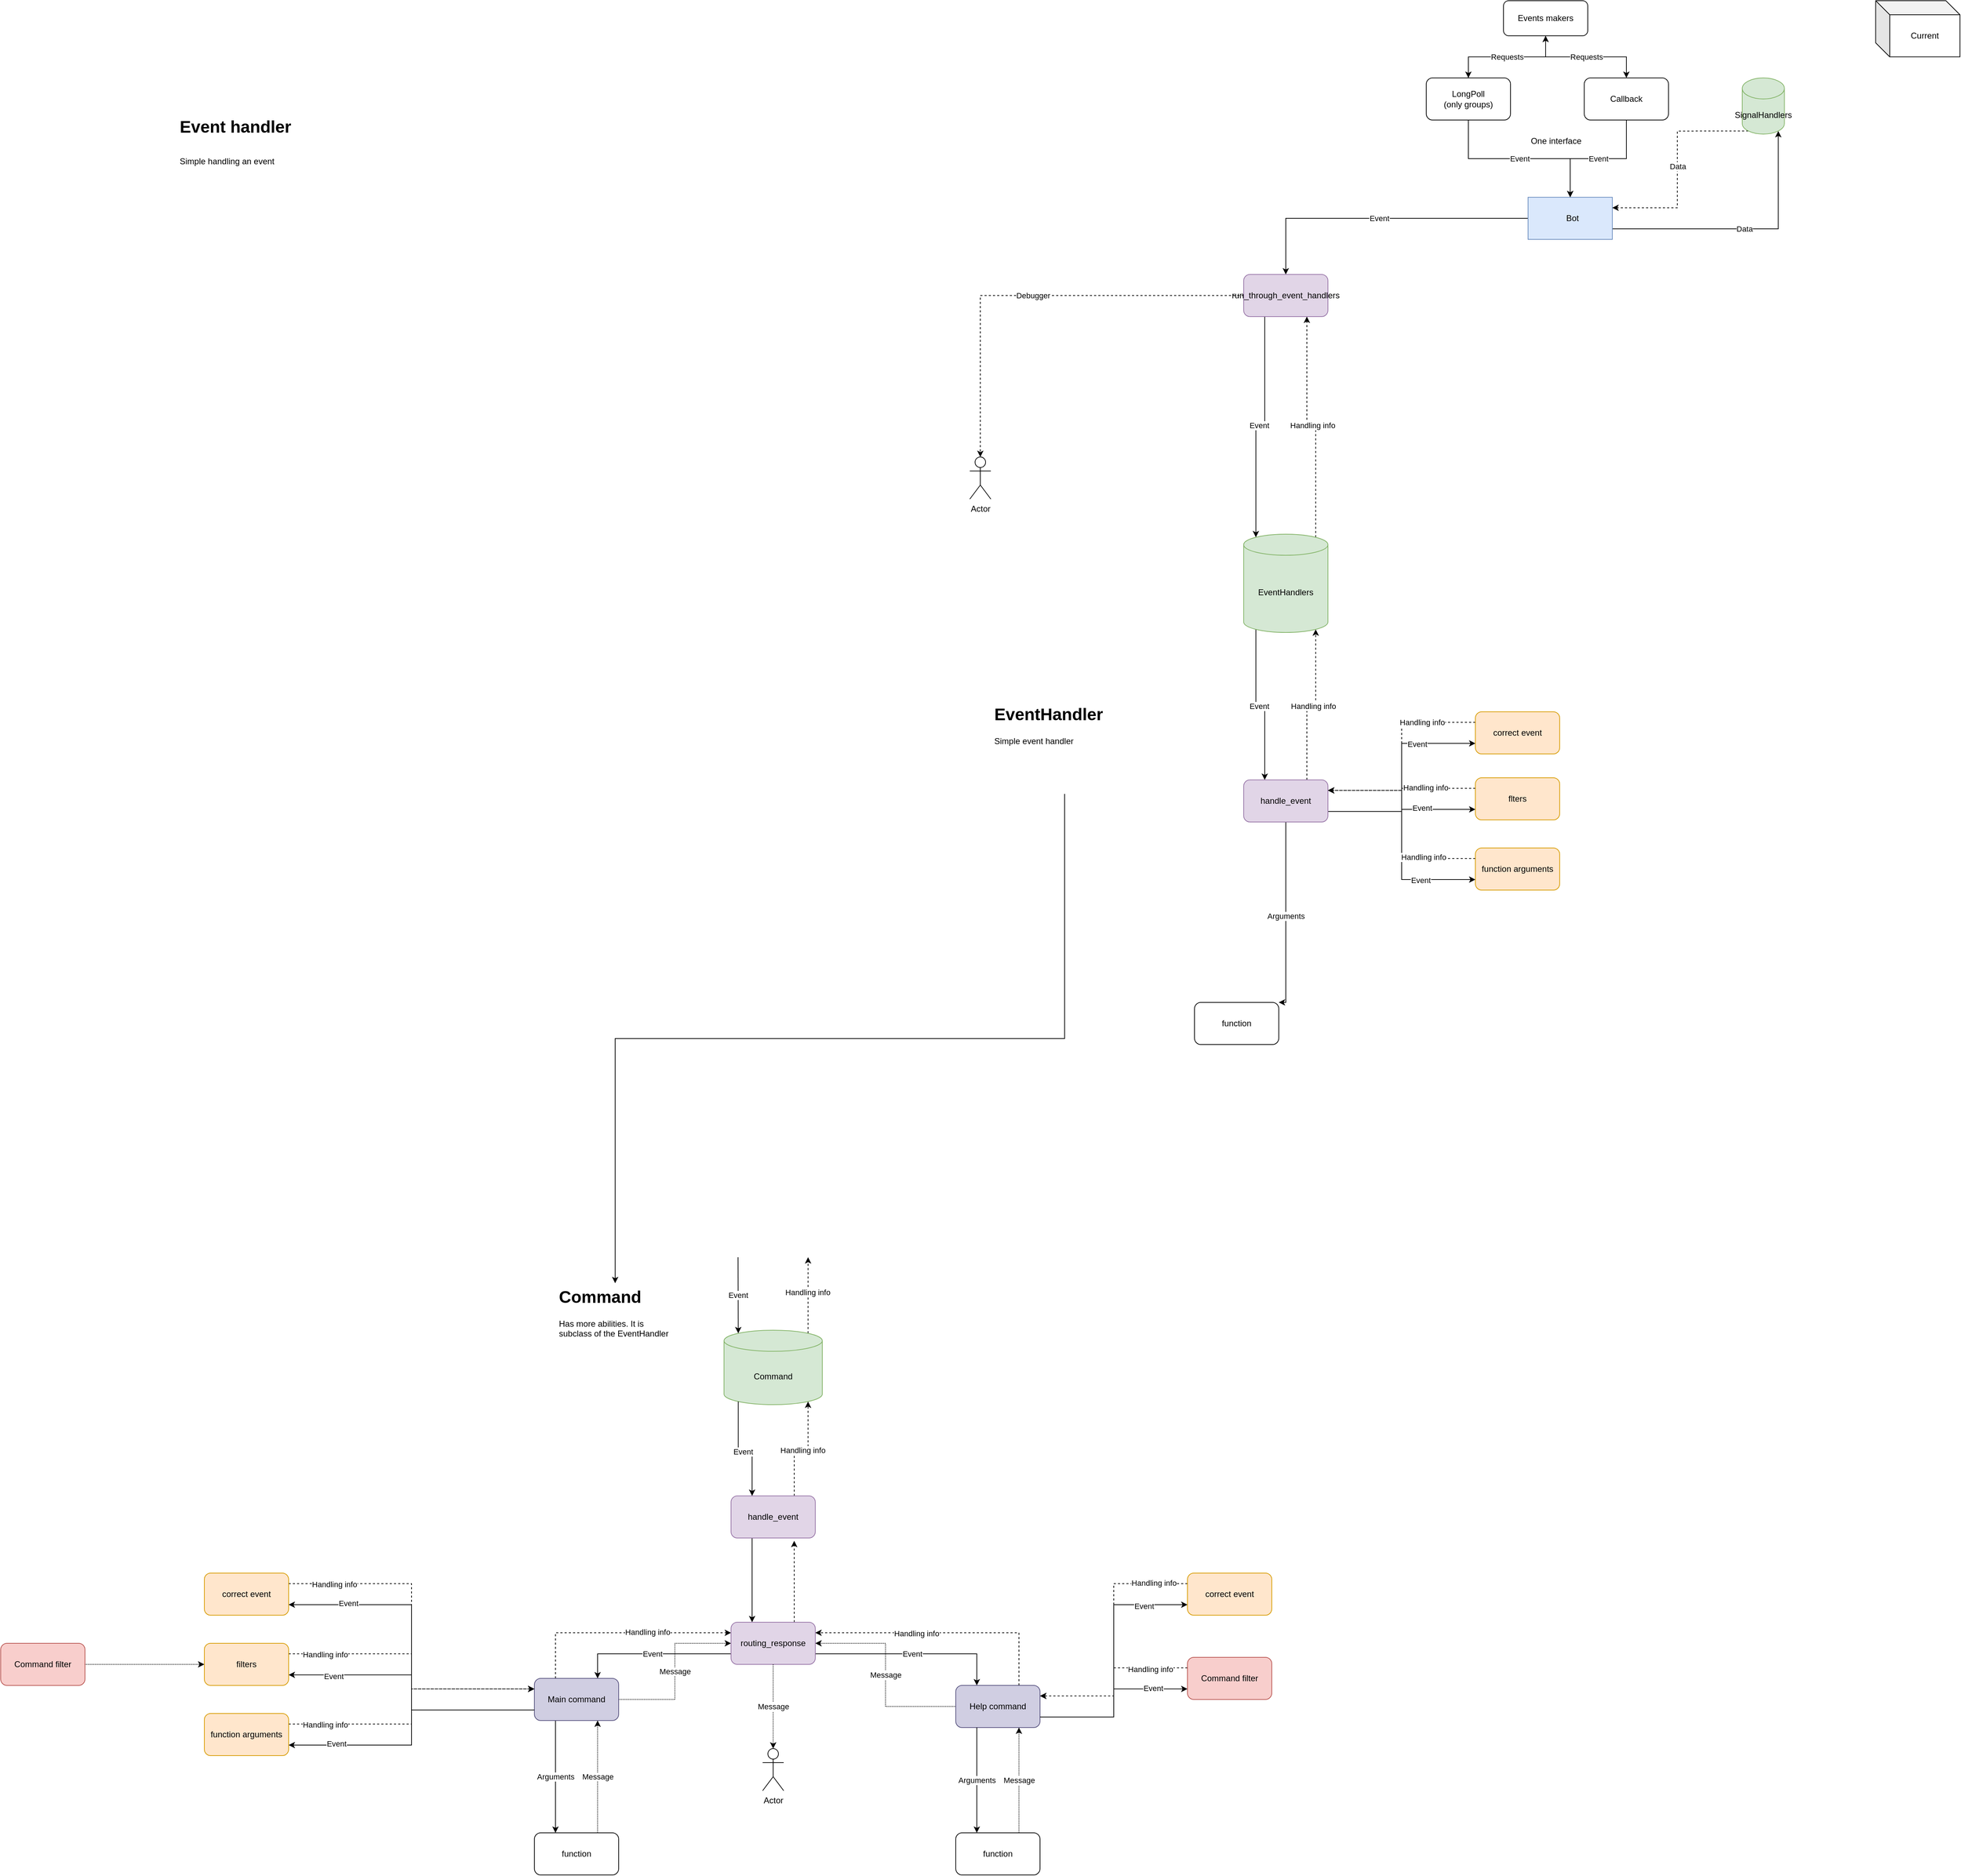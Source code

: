<mxfile version="13.7.5" type="github">
  <diagram id="R2lEEEUBdFMjLlhIrx00" name="Page-1">
    <mxGraphModel dx="5133" dy="1503" grid="1" gridSize="10" guides="1" tooltips="1" connect="1" arrows="1" fold="1" page="1" pageScale="1" pageWidth="850" pageHeight="1100" math="0" shadow="0" extFonts="Permanent Marker^https://fonts.googleapis.com/css?family=Permanent+Marker">
      <root>
        <mxCell id="0" />
        <mxCell id="1" parent="0" />
        <mxCell id="QizWD92erUkwesUpK60B-90" value="Data" style="edgeStyle=orthogonalEdgeStyle;rounded=0;orthogonalLoop=1;jettySize=auto;html=1;exitX=0;exitY=0.25;exitDx=0;exitDy=0;entryX=0.855;entryY=1;entryDx=0;entryDy=-4.35;entryPerimeter=0;" edge="1" parent="1" source="QizWD92erUkwesUpK60B-2" target="QizWD92erUkwesUpK60B-25">
          <mxGeometry relative="1" as="geometry" />
        </mxCell>
        <mxCell id="QizWD92erUkwesUpK60B-194" value="Event" style="edgeStyle=orthogonalEdgeStyle;rounded=0;orthogonalLoop=1;jettySize=auto;html=1;" edge="1" parent="1" source="QizWD92erUkwesUpK60B-2" target="QizWD92erUkwesUpK60B-193">
          <mxGeometry relative="1" as="geometry" />
        </mxCell>
        <mxCell id="QizWD92erUkwesUpK60B-2" value="&amp;nbsp; Bot" style="rounded=0;whiteSpace=wrap;html=1;direction=west;fillColor=#dae8fc;strokeColor=#6c8ebf;" vertex="1" parent="1">
          <mxGeometry x="465" y="310" width="120" height="60" as="geometry" />
        </mxCell>
        <mxCell id="QizWD92erUkwesUpK60B-10" value="Event" style="edgeStyle=orthogonalEdgeStyle;rounded=0;orthogonalLoop=1;jettySize=auto;html=1;exitX=0.5;exitY=1;exitDx=0;exitDy=0;" edge="1" parent="1" source="QizWD92erUkwesUpK60B-6" target="QizWD92erUkwesUpK60B-2">
          <mxGeometry relative="1" as="geometry" />
        </mxCell>
        <mxCell id="QizWD92erUkwesUpK60B-18" style="edgeStyle=orthogonalEdgeStyle;rounded=0;orthogonalLoop=1;jettySize=auto;html=1;exitX=0.5;exitY=0;exitDx=0;exitDy=0;entryX=0.5;entryY=1;entryDx=0;entryDy=0;" edge="1" parent="1" source="QizWD92erUkwesUpK60B-6" target="QizWD92erUkwesUpK60B-15">
          <mxGeometry relative="1" as="geometry" />
        </mxCell>
        <mxCell id="QizWD92erUkwesUpK60B-6" value="LongPoll&lt;br&gt;(only groups)" style="rounded=1;whiteSpace=wrap;html=1;" vertex="1" parent="1">
          <mxGeometry x="320" y="140" width="120" height="60" as="geometry" />
        </mxCell>
        <mxCell id="QizWD92erUkwesUpK60B-9" value="Event" style="edgeStyle=orthogonalEdgeStyle;rounded=0;orthogonalLoop=1;jettySize=auto;html=1;" edge="1" parent="1" source="QizWD92erUkwesUpK60B-7" target="QizWD92erUkwesUpK60B-2">
          <mxGeometry relative="1" as="geometry" />
        </mxCell>
        <mxCell id="QizWD92erUkwesUpK60B-7" value="Callback" style="rounded=1;whiteSpace=wrap;html=1;" vertex="1" parent="1">
          <mxGeometry x="545" y="140" width="120" height="60" as="geometry" />
        </mxCell>
        <mxCell id="QizWD92erUkwesUpK60B-53" value="Arguments" style="edgeStyle=orthogonalEdgeStyle;rounded=0;orthogonalLoop=1;jettySize=auto;html=1;" edge="1" parent="1" source="QizWD92erUkwesUpK60B-11" target="QizWD92erUkwesUpK60B-51">
          <mxGeometry relative="1" as="geometry">
            <Array as="points">
              <mxPoint x="50" y="1457" />
              <mxPoint x="50" y="1457" />
            </Array>
          </mxGeometry>
        </mxCell>
        <mxCell id="QizWD92erUkwesUpK60B-60" value="" style="edgeStyle=orthogonalEdgeStyle;rounded=0;orthogonalLoop=1;jettySize=auto;html=1;entryX=0;entryY=0.75;entryDx=0;entryDy=0;exitX=1;exitY=0.75;exitDx=0;exitDy=0;" edge="1" parent="1" source="QizWD92erUkwesUpK60B-11" target="QizWD92erUkwesUpK60B-40">
          <mxGeometry relative="1" as="geometry" />
        </mxCell>
        <mxCell id="QizWD92erUkwesUpK60B-62" value="Event" style="edgeLabel;html=1;align=center;verticalAlign=middle;resizable=0;points=[];" vertex="1" connectable="0" parent="QizWD92erUkwesUpK60B-60">
          <mxGeometry x="0.657" y="2" relative="1" as="geometry">
            <mxPoint x="-40" as="offset" />
          </mxGeometry>
        </mxCell>
        <mxCell id="QizWD92erUkwesUpK60B-63" style="edgeStyle=orthogonalEdgeStyle;rounded=0;orthogonalLoop=1;jettySize=auto;html=1;entryX=0;entryY=0.75;entryDx=0;entryDy=0;exitX=1;exitY=0.75;exitDx=0;exitDy=0;" edge="1" parent="1" source="QizWD92erUkwesUpK60B-11" target="QizWD92erUkwesUpK60B-58">
          <mxGeometry relative="1" as="geometry" />
        </mxCell>
        <mxCell id="QizWD92erUkwesUpK60B-64" value="Event" style="edgeLabel;html=1;align=center;verticalAlign=middle;resizable=0;points=[];" vertex="1" connectable="0" parent="QizWD92erUkwesUpK60B-63">
          <mxGeometry x="0.728" y="-1" relative="1" as="geometry">
            <mxPoint x="-41.33" as="offset" />
          </mxGeometry>
        </mxCell>
        <mxCell id="QizWD92erUkwesUpK60B-66" style="edgeStyle=orthogonalEdgeStyle;rounded=0;orthogonalLoop=1;jettySize=auto;html=1;exitX=1;exitY=0.75;exitDx=0;exitDy=0;entryX=0;entryY=0.75;entryDx=0;entryDy=0;" edge="1" parent="1" source="QizWD92erUkwesUpK60B-11" target="QizWD92erUkwesUpK60B-65">
          <mxGeometry relative="1" as="geometry" />
        </mxCell>
        <mxCell id="QizWD92erUkwesUpK60B-67" value="Event" style="edgeLabel;html=1;align=center;verticalAlign=middle;resizable=0;points=[];" vertex="1" connectable="0" parent="QizWD92erUkwesUpK60B-66">
          <mxGeometry x="0.568" y="-1" relative="1" as="geometry">
            <mxPoint x="-12" as="offset" />
          </mxGeometry>
        </mxCell>
        <mxCell id="QizWD92erUkwesUpK60B-127" value="Handling info" style="edgeStyle=orthogonalEdgeStyle;rounded=0;orthogonalLoop=1;jettySize=auto;html=1;exitX=0.75;exitY=0;exitDx=0;exitDy=0;entryX=0.855;entryY=1;entryDx=0;entryDy=-4.35;entryPerimeter=0;dashed=1;" edge="1" parent="1" source="QizWD92erUkwesUpK60B-11" target="QizWD92erUkwesUpK60B-24">
          <mxGeometry relative="1" as="geometry" />
        </mxCell>
        <mxCell id="QizWD92erUkwesUpK60B-11" value="handle_event" style="rounded=1;whiteSpace=wrap;html=1;fillColor=#e1d5e7;strokeColor=#9673a6;" vertex="1" parent="1">
          <mxGeometry x="60" y="1140" width="120" height="60" as="geometry" />
        </mxCell>
        <mxCell id="QizWD92erUkwesUpK60B-16" value="Requests" style="edgeStyle=orthogonalEdgeStyle;rounded=0;orthogonalLoop=1;jettySize=auto;html=1;" edge="1" parent="1" source="QizWD92erUkwesUpK60B-15" target="QizWD92erUkwesUpK60B-6">
          <mxGeometry relative="1" as="geometry" />
        </mxCell>
        <mxCell id="QizWD92erUkwesUpK60B-17" value="Requests" style="edgeStyle=orthogonalEdgeStyle;rounded=0;orthogonalLoop=1;jettySize=auto;html=1;" edge="1" parent="1" source="QizWD92erUkwesUpK60B-15" target="QizWD92erUkwesUpK60B-7">
          <mxGeometry relative="1" as="geometry" />
        </mxCell>
        <mxCell id="QizWD92erUkwesUpK60B-15" value="Events makers" style="rounded=1;whiteSpace=wrap;html=1;" vertex="1" parent="1">
          <mxGeometry x="430" y="30" width="120" height="50" as="geometry" />
        </mxCell>
        <mxCell id="QizWD92erUkwesUpK60B-126" value="Event" style="edgeStyle=orthogonalEdgeStyle;rounded=0;orthogonalLoop=1;jettySize=auto;html=1;exitX=0.145;exitY=1;exitDx=0;exitDy=-4.35;exitPerimeter=0;entryX=0.25;entryY=0;entryDx=0;entryDy=0;" edge="1" parent="1" source="QizWD92erUkwesUpK60B-24" target="QizWD92erUkwesUpK60B-11">
          <mxGeometry relative="1" as="geometry" />
        </mxCell>
        <mxCell id="QizWD92erUkwesUpK60B-224" value="Handling info" style="edgeStyle=orthogonalEdgeStyle;rounded=0;orthogonalLoop=1;jettySize=auto;html=1;exitX=0.855;exitY=0;exitDx=0;exitDy=4.35;exitPerimeter=0;entryX=0.75;entryY=1;entryDx=0;entryDy=0;strokeWidth=1;dashed=1;" edge="1" parent="1" source="QizWD92erUkwesUpK60B-24" target="QizWD92erUkwesUpK60B-193">
          <mxGeometry relative="1" as="geometry" />
        </mxCell>
        <mxCell id="QizWD92erUkwesUpK60B-24" value="EventHandlers" style="shape=cylinder3;whiteSpace=wrap;html=1;boundedLbl=1;backgroundOutline=1;size=15;fillColor=#d5e8d4;strokeColor=#82b366;" vertex="1" parent="1">
          <mxGeometry x="60" y="790" width="120" height="140" as="geometry" />
        </mxCell>
        <mxCell id="QizWD92erUkwesUpK60B-91" value="Data" style="edgeStyle=orthogonalEdgeStyle;rounded=0;orthogonalLoop=1;jettySize=auto;html=1;exitX=0.145;exitY=1;exitDx=0;exitDy=-4.35;exitPerimeter=0;entryX=0;entryY=0.75;entryDx=0;entryDy=0;dashed=1;" edge="1" parent="1" source="QizWD92erUkwesUpK60B-25" target="QizWD92erUkwesUpK60B-2">
          <mxGeometry relative="1" as="geometry" />
        </mxCell>
        <mxCell id="QizWD92erUkwesUpK60B-25" value="SignalHandlers" style="shape=cylinder3;whiteSpace=wrap;html=1;boundedLbl=1;backgroundOutline=1;size=15;fillColor=#d5e8d4;strokeColor=#82b366;" vertex="1" parent="1">
          <mxGeometry x="770" y="140" width="60" height="80" as="geometry" />
        </mxCell>
        <mxCell id="QizWD92erUkwesUpK60B-29" value="Current" style="shape=cube;whiteSpace=wrap;html=1;boundedLbl=1;backgroundOutline=1;darkOpacity=0.05;darkOpacity2=0.1;" vertex="1" parent="1">
          <mxGeometry x="960" y="30" width="120" height="80" as="geometry" />
        </mxCell>
        <mxCell id="QizWD92erUkwesUpK60B-72" style="edgeStyle=orthogonalEdgeStyle;rounded=0;orthogonalLoop=1;jettySize=auto;html=1;exitX=0;exitY=0.25;exitDx=0;exitDy=0;entryX=1;entryY=0.25;entryDx=0;entryDy=0;dashed=1;" edge="1" parent="1" source="QizWD92erUkwesUpK60B-40" target="QizWD92erUkwesUpK60B-11">
          <mxGeometry relative="1" as="geometry" />
        </mxCell>
        <mxCell id="QizWD92erUkwesUpK60B-75" value="Handling info" style="edgeLabel;html=1;align=center;verticalAlign=middle;resizable=0;points=[];" vertex="1" connectable="0" parent="QizWD92erUkwesUpK60B-72">
          <mxGeometry x="-0.723" y="-1" relative="1" as="geometry">
            <mxPoint x="-41.33" as="offset" />
          </mxGeometry>
        </mxCell>
        <mxCell id="QizWD92erUkwesUpK60B-40" value="flters" style="whiteSpace=wrap;html=1;rounded=1;fillColor=#ffe6cc;strokeColor=#d79b00;" vertex="1" parent="1">
          <mxGeometry x="390" y="1137" width="120" height="60" as="geometry" />
        </mxCell>
        <mxCell id="QizWD92erUkwesUpK60B-51" value="function" style="whiteSpace=wrap;html=1;rounded=1;" vertex="1" parent="1">
          <mxGeometry x="-10" y="1457" width="120" height="60" as="geometry" />
        </mxCell>
        <mxCell id="QizWD92erUkwesUpK60B-70" style="edgeStyle=orthogonalEdgeStyle;rounded=0;orthogonalLoop=1;jettySize=auto;html=1;exitX=0;exitY=0.25;exitDx=0;exitDy=0;entryX=1;entryY=0.25;entryDx=0;entryDy=0;dashed=1;" edge="1" parent="1" source="QizWD92erUkwesUpK60B-58" target="QizWD92erUkwesUpK60B-11">
          <mxGeometry relative="1" as="geometry" />
        </mxCell>
        <mxCell id="QizWD92erUkwesUpK60B-71" value="Handling info" style="edgeLabel;html=1;align=center;verticalAlign=middle;resizable=0;points=[];" vertex="1" connectable="0" parent="QizWD92erUkwesUpK60B-70">
          <mxGeometry x="-0.78" relative="1" as="geometry">
            <mxPoint x="-42.67" as="offset" />
          </mxGeometry>
        </mxCell>
        <mxCell id="QizWD92erUkwesUpK60B-58" value="correct event" style="rounded=1;whiteSpace=wrap;html=1;fillColor=#ffe6cc;strokeColor=#d79b00;" vertex="1" parent="1">
          <mxGeometry x="390" y="1043" width="120" height="60" as="geometry" />
        </mxCell>
        <mxCell id="QizWD92erUkwesUpK60B-76" style="edgeStyle=orthogonalEdgeStyle;rounded=0;orthogonalLoop=1;jettySize=auto;html=1;exitX=0;exitY=0.25;exitDx=0;exitDy=0;entryX=1;entryY=0.25;entryDx=0;entryDy=0;dashed=1;" edge="1" parent="1" source="QizWD92erUkwesUpK60B-65" target="QizWD92erUkwesUpK60B-11">
          <mxGeometry relative="1" as="geometry" />
        </mxCell>
        <mxCell id="QizWD92erUkwesUpK60B-77" value="Handling info" style="edgeLabel;html=1;align=center;verticalAlign=middle;resizable=0;points=[];" vertex="1" connectable="0" parent="QizWD92erUkwesUpK60B-76">
          <mxGeometry x="-0.614" y="-2" relative="1" as="geometry">
            <mxPoint x="-14.67" as="offset" />
          </mxGeometry>
        </mxCell>
        <mxCell id="QizWD92erUkwesUpK60B-65" value="function arguments" style="rounded=1;whiteSpace=wrap;html=1;fillColor=#ffe6cc;strokeColor=#d79b00;" vertex="1" parent="1">
          <mxGeometry x="390" y="1237" width="120" height="60" as="geometry" />
        </mxCell>
        <mxCell id="QizWD92erUkwesUpK60B-95" value="One interface" style="text;html=1;strokeColor=none;fillColor=none;align=center;verticalAlign=middle;whiteSpace=wrap;rounded=0;" vertex="1" parent="1">
          <mxGeometry x="465" y="220" width="80" height="20" as="geometry" />
        </mxCell>
        <mxCell id="QizWD92erUkwesUpK60B-111" value="&lt;h1&gt;Command&lt;/h1&gt;&lt;p&gt;Has more abilities. It is subclass of the EventHandler&lt;/p&gt;" style="text;html=1;strokeColor=none;fillColor=none;spacing=5;spacingTop=-20;whiteSpace=wrap;overflow=hidden;rounded=0;" vertex="1" parent="1">
          <mxGeometry x="-920" y="1857" width="170" height="90" as="geometry" />
        </mxCell>
        <mxCell id="QizWD92erUkwesUpK60B-230" style="edgeStyle=orthogonalEdgeStyle;rounded=0;orthogonalLoop=1;jettySize=auto;html=1;exitX=0.855;exitY=0;exitDx=0;exitDy=4.35;exitPerimeter=0;strokeWidth=1;dashed=1;" edge="1" parent="1" source="QizWD92erUkwesUpK60B-112">
          <mxGeometry relative="1" as="geometry">
            <mxPoint x="-560.263" y="1820" as="targetPoint" />
          </mxGeometry>
        </mxCell>
        <mxCell id="QizWD92erUkwesUpK60B-231" value="Handling info" style="edgeLabel;html=1;align=center;verticalAlign=middle;resizable=0;points=[];" vertex="1" connectable="0" parent="QizWD92erUkwesUpK60B-230">
          <mxGeometry x="0.082" y="1" relative="1" as="geometry">
            <mxPoint as="offset" />
          </mxGeometry>
        </mxCell>
        <mxCell id="QizWD92erUkwesUpK60B-112" value="Command" style="shape=cylinder3;whiteSpace=wrap;html=1;boundedLbl=1;backgroundOutline=1;size=15;fillColor=#d5e8d4;strokeColor=#82b366;" vertex="1" parent="1">
          <mxGeometry x="-680" y="1924" width="140" height="106" as="geometry" />
        </mxCell>
        <mxCell id="QizWD92erUkwesUpK60B-113" value="Event" style="endArrow=classic;html=1;entryX=0.145;entryY=0;entryDx=0;entryDy=4.35;entryPerimeter=0;" edge="1" parent="1" target="QizWD92erUkwesUpK60B-112">
          <mxGeometry width="50" height="50" relative="1" as="geometry">
            <mxPoint x="-660" y="1820" as="sourcePoint" />
            <mxPoint x="-140" y="2100" as="targetPoint" />
          </mxGeometry>
        </mxCell>
        <mxCell id="QizWD92erUkwesUpK60B-138" value="Event" style="edgeStyle=orthogonalEdgeStyle;rounded=0;orthogonalLoop=1;jettySize=auto;html=1;entryX=0.75;entryY=0;entryDx=0;entryDy=0;exitX=0;exitY=0.75;exitDx=0;exitDy=0;" edge="1" parent="1" source="QizWD92erUkwesUpK60B-178" target="QizWD92erUkwesUpK60B-140">
          <mxGeometry relative="1" as="geometry">
            <mxPoint x="-530" y="2310" as="targetPoint" />
          </mxGeometry>
        </mxCell>
        <mxCell id="QizWD92erUkwesUpK60B-139" value="Event" style="edgeStyle=orthogonalEdgeStyle;rounded=0;orthogonalLoop=1;jettySize=auto;html=1;exitX=1;exitY=0.75;exitDx=0;exitDy=0;entryX=0.25;entryY=0;entryDx=0;entryDy=0;" edge="1" parent="1" source="QizWD92erUkwesUpK60B-178" target="QizWD92erUkwesUpK60B-141">
          <mxGeometry relative="1" as="geometry">
            <mxPoint x="230" y="2310" as="targetPoint" />
          </mxGeometry>
        </mxCell>
        <mxCell id="QizWD92erUkwesUpK60B-200" value="Handling info" style="edgeStyle=orthogonalEdgeStyle;rounded=0;orthogonalLoop=1;jettySize=auto;html=1;exitX=0.75;exitY=0;exitDx=0;exitDy=0;entryX=0.855;entryY=1;entryDx=0;entryDy=-4.35;entryPerimeter=0;dashed=1;" edge="1" parent="1" source="QizWD92erUkwesUpK60B-119" target="QizWD92erUkwesUpK60B-112">
          <mxGeometry relative="1" as="geometry" />
        </mxCell>
        <mxCell id="QizWD92erUkwesUpK60B-204" style="edgeStyle=orthogonalEdgeStyle;rounded=0;orthogonalLoop=1;jettySize=auto;html=1;exitX=0.25;exitY=1;exitDx=0;exitDy=0;entryX=0.25;entryY=0;entryDx=0;entryDy=0;" edge="1" parent="1" source="QizWD92erUkwesUpK60B-119" target="QizWD92erUkwesUpK60B-178">
          <mxGeometry relative="1" as="geometry" />
        </mxCell>
        <mxCell id="QizWD92erUkwesUpK60B-119" value="handle_event" style="rounded=1;whiteSpace=wrap;html=1;fillColor=#e1d5e7;strokeColor=#9673a6;" vertex="1" parent="1">
          <mxGeometry x="-670" y="2160" width="120" height="60" as="geometry" />
        </mxCell>
        <mxCell id="QizWD92erUkwesUpK60B-120" style="edgeStyle=orthogonalEdgeStyle;rounded=0;orthogonalLoop=1;jettySize=auto;html=1;entryX=0.25;entryY=0;entryDx=0;entryDy=0;exitX=0.145;exitY=1;exitDx=0;exitDy=-4.35;exitPerimeter=0;" edge="1" parent="1" target="QizWD92erUkwesUpK60B-119" source="QizWD92erUkwesUpK60B-112">
          <mxGeometry relative="1" as="geometry">
            <mxPoint x="-620" y="2050" as="sourcePoint" />
          </mxGeometry>
        </mxCell>
        <mxCell id="QizWD92erUkwesUpK60B-121" value="Event" style="edgeLabel;html=1;align=center;verticalAlign=middle;resizable=0;points=[];" vertex="1" connectable="0" parent="QizWD92erUkwesUpK60B-120">
          <mxGeometry x="-0.019" y="-2" relative="1" as="geometry">
            <mxPoint as="offset" />
          </mxGeometry>
        </mxCell>
        <mxCell id="QizWD92erUkwesUpK60B-135" style="edgeStyle=orthogonalEdgeStyle;rounded=0;orthogonalLoop=1;jettySize=auto;html=1;dashed=1;dashPattern=1 1;entryX=0;entryY=0.5;entryDx=0;entryDy=0;exitX=1;exitY=0.5;exitDx=0;exitDy=0;" edge="1" parent="1" source="QizWD92erUkwesUpK60B-232" target="QizWD92erUkwesUpK60B-152">
          <mxGeometry relative="1" as="geometry">
            <mxPoint x="-1580" y="2400" as="sourcePoint" />
            <mxPoint x="-1040" y="2530" as="targetPoint" />
          </mxGeometry>
        </mxCell>
        <mxCell id="QizWD92erUkwesUpK60B-143" style="edgeStyle=orthogonalEdgeStyle;rounded=0;orthogonalLoop=1;jettySize=auto;html=1;exitX=0;exitY=0.75;exitDx=0;exitDy=0;entryX=1;entryY=0.75;entryDx=0;entryDy=0;" edge="1" parent="1" source="QizWD92erUkwesUpK60B-140" target="QizWD92erUkwesUpK60B-144">
          <mxGeometry relative="1" as="geometry">
            <mxPoint x="-1190" y="2800" as="targetPoint" />
          </mxGeometry>
        </mxCell>
        <mxCell id="QizWD92erUkwesUpK60B-153" value="Event" style="edgeLabel;html=1;align=center;verticalAlign=middle;resizable=0;points=[];" vertex="1" connectable="0" parent="QizWD92erUkwesUpK60B-143">
          <mxGeometry x="0.661" y="-2" relative="1" as="geometry">
            <mxPoint as="offset" />
          </mxGeometry>
        </mxCell>
        <mxCell id="QizWD92erUkwesUpK60B-155" style="edgeStyle=orthogonalEdgeStyle;rounded=0;orthogonalLoop=1;jettySize=auto;html=1;exitX=0.25;exitY=0;exitDx=0;exitDy=0;entryX=0;entryY=0.25;entryDx=0;entryDy=0;dashed=1;" edge="1" parent="1" source="QizWD92erUkwesUpK60B-140" target="QizWD92erUkwesUpK60B-178">
          <mxGeometry relative="1" as="geometry" />
        </mxCell>
        <mxCell id="QizWD92erUkwesUpK60B-156" value="Handling info" style="edgeLabel;html=1;align=center;verticalAlign=middle;resizable=0;points=[];" vertex="1" connectable="0" parent="QizWD92erUkwesUpK60B-155">
          <mxGeometry x="0.244" y="1" relative="1" as="geometry">
            <mxPoint as="offset" />
          </mxGeometry>
        </mxCell>
        <mxCell id="QizWD92erUkwesUpK60B-176" value="Arguments" style="edgeStyle=orthogonalEdgeStyle;rounded=0;orthogonalLoop=1;jettySize=auto;html=1;exitX=0.25;exitY=1;exitDx=0;exitDy=0;entryX=0.25;entryY=0;entryDx=0;entryDy=0;" edge="1" parent="1" source="QizWD92erUkwesUpK60B-140" target="QizWD92erUkwesUpK60B-177">
          <mxGeometry relative="1" as="geometry">
            <mxPoint x="-910" y="2600" as="targetPoint" />
          </mxGeometry>
        </mxCell>
        <mxCell id="QizWD92erUkwesUpK60B-182" value="Message" style="edgeStyle=orthogonalEdgeStyle;rounded=0;orthogonalLoop=1;jettySize=auto;html=1;entryX=0;entryY=0.5;entryDx=0;entryDy=0;dashed=1;dashPattern=1 1;" edge="1" parent="1" source="QizWD92erUkwesUpK60B-140" target="QizWD92erUkwesUpK60B-178">
          <mxGeometry relative="1" as="geometry" />
        </mxCell>
        <mxCell id="QizWD92erUkwesUpK60B-140" value="Main command" style="rounded=1;whiteSpace=wrap;html=1;fillColor=#d0cee2;strokeColor=#56517e;" vertex="1" parent="1">
          <mxGeometry x="-950" y="2420" width="120" height="60" as="geometry" />
        </mxCell>
        <mxCell id="QizWD92erUkwesUpK60B-171" style="edgeStyle=orthogonalEdgeStyle;rounded=0;orthogonalLoop=1;jettySize=auto;html=1;exitX=1;exitY=0.75;exitDx=0;exitDy=0;entryX=0;entryY=0.75;entryDx=0;entryDy=0;" edge="1" parent="1" source="QizWD92erUkwesUpK60B-141" target="QizWD92erUkwesUpK60B-168">
          <mxGeometry relative="1" as="geometry" />
        </mxCell>
        <mxCell id="QizWD92erUkwesUpK60B-172" value="Event" style="edgeLabel;html=1;align=center;verticalAlign=middle;resizable=0;points=[];" vertex="1" connectable="0" parent="QizWD92erUkwesUpK60B-171">
          <mxGeometry x="0.61" y="1" relative="1" as="geometry">
            <mxPoint as="offset" />
          </mxGeometry>
        </mxCell>
        <mxCell id="QizWD92erUkwesUpK60B-180" style="edgeStyle=orthogonalEdgeStyle;rounded=0;orthogonalLoop=1;jettySize=auto;html=1;exitX=0.75;exitY=0;exitDx=0;exitDy=0;entryX=1;entryY=0.25;entryDx=0;entryDy=0;dashed=1;" edge="1" parent="1" source="QizWD92erUkwesUpK60B-141" target="QizWD92erUkwesUpK60B-178">
          <mxGeometry relative="1" as="geometry" />
        </mxCell>
        <mxCell id="QizWD92erUkwesUpK60B-181" value="Handling info" style="edgeLabel;html=1;align=center;verticalAlign=middle;resizable=0;points=[];" vertex="1" connectable="0" parent="QizWD92erUkwesUpK60B-180">
          <mxGeometry x="0.211" y="1" relative="1" as="geometry">
            <mxPoint as="offset" />
          </mxGeometry>
        </mxCell>
        <mxCell id="QizWD92erUkwesUpK60B-183" value="Message" style="edgeStyle=orthogonalEdgeStyle;rounded=0;orthogonalLoop=1;jettySize=auto;html=1;entryX=1;entryY=0.5;entryDx=0;entryDy=0;dashed=1;dashPattern=1 1;" edge="1" parent="1" source="QizWD92erUkwesUpK60B-141" target="QizWD92erUkwesUpK60B-178">
          <mxGeometry relative="1" as="geometry" />
        </mxCell>
        <mxCell id="QizWD92erUkwesUpK60B-141" value="Help command" style="rounded=1;whiteSpace=wrap;html=1;fillColor=#d0cee2;strokeColor=#56517e;" vertex="1" parent="1">
          <mxGeometry x="-350" y="2430" width="120" height="60" as="geometry" />
        </mxCell>
        <mxCell id="QizWD92erUkwesUpK60B-145" style="edgeStyle=orthogonalEdgeStyle;rounded=0;orthogonalLoop=1;jettySize=auto;html=1;exitX=1;exitY=0.25;exitDx=0;exitDy=0;entryX=0;entryY=0.25;entryDx=0;entryDy=0;dashed=1;" edge="1" parent="1" source="QizWD92erUkwesUpK60B-144" target="QizWD92erUkwesUpK60B-140">
          <mxGeometry relative="1" as="geometry" />
        </mxCell>
        <mxCell id="QizWD92erUkwesUpK60B-148" value="Handling info" style="edgeLabel;html=1;align=center;verticalAlign=middle;resizable=0;points=[];" vertex="1" connectable="0" parent="QizWD92erUkwesUpK60B-145">
          <mxGeometry x="-0.74" y="-1" relative="1" as="geometry">
            <mxPoint as="offset" />
          </mxGeometry>
        </mxCell>
        <mxCell id="QizWD92erUkwesUpK60B-144" value="correct event" style="rounded=1;whiteSpace=wrap;html=1;fillColor=#ffe6cc;strokeColor=#d79b00;" vertex="1" parent="1">
          <mxGeometry x="-1420" y="2270" width="120" height="60" as="geometry" />
        </mxCell>
        <mxCell id="QizWD92erUkwesUpK60B-149" style="edgeStyle=orthogonalEdgeStyle;rounded=0;orthogonalLoop=1;jettySize=auto;html=1;exitX=0;exitY=0.75;exitDx=0;exitDy=0;entryX=1;entryY=0.75;entryDx=0;entryDy=0;" edge="1" parent="1" target="QizWD92erUkwesUpK60B-152" source="QizWD92erUkwesUpK60B-140">
          <mxGeometry relative="1" as="geometry">
            <mxPoint x="-1240" y="2920" as="targetPoint" />
            <mxPoint x="-1020" y="2535" as="sourcePoint" />
          </mxGeometry>
        </mxCell>
        <mxCell id="QizWD92erUkwesUpK60B-154" value="Event" style="edgeLabel;html=1;align=center;verticalAlign=middle;resizable=0;points=[];" vertex="1" connectable="0" parent="QizWD92erUkwesUpK60B-149">
          <mxGeometry x="0.681" y="2" relative="1" as="geometry">
            <mxPoint as="offset" />
          </mxGeometry>
        </mxCell>
        <mxCell id="QizWD92erUkwesUpK60B-150" style="edgeStyle=orthogonalEdgeStyle;rounded=0;orthogonalLoop=1;jettySize=auto;html=1;exitX=1;exitY=0.25;exitDx=0;exitDy=0;entryX=0;entryY=0.25;entryDx=0;entryDy=0;dashed=1;" edge="1" parent="1" source="QizWD92erUkwesUpK60B-152" target="QizWD92erUkwesUpK60B-140">
          <mxGeometry relative="1" as="geometry">
            <mxPoint x="-1020" y="2505" as="targetPoint" />
          </mxGeometry>
        </mxCell>
        <mxCell id="QizWD92erUkwesUpK60B-151" value="Handling info" style="edgeLabel;html=1;align=center;verticalAlign=middle;resizable=0;points=[];" vertex="1" connectable="0" parent="QizWD92erUkwesUpK60B-150">
          <mxGeometry x="-0.74" y="-1" relative="1" as="geometry">
            <mxPoint as="offset" />
          </mxGeometry>
        </mxCell>
        <mxCell id="QizWD92erUkwesUpK60B-152" value="filters" style="rounded=1;whiteSpace=wrap;html=1;fillColor=#ffe6cc;strokeColor=#d79b00;" vertex="1" parent="1">
          <mxGeometry x="-1420" y="2370" width="120" height="60" as="geometry" />
        </mxCell>
        <mxCell id="QizWD92erUkwesUpK60B-157" style="edgeStyle=orthogonalEdgeStyle;rounded=0;orthogonalLoop=1;jettySize=auto;html=1;exitX=0;exitY=0.75;exitDx=0;exitDy=0;entryX=1;entryY=0.75;entryDx=0;entryDy=0;" edge="1" parent="1" source="QizWD92erUkwesUpK60B-140" target="QizWD92erUkwesUpK60B-162">
          <mxGeometry relative="1" as="geometry">
            <mxPoint x="-1230" y="3060" as="targetPoint" />
            <mxPoint x="-1010" y="2675" as="sourcePoint" />
          </mxGeometry>
        </mxCell>
        <mxCell id="QizWD92erUkwesUpK60B-158" value="Event" style="edgeLabel;html=1;align=center;verticalAlign=middle;resizable=0;points=[];" vertex="1" connectable="0" parent="QizWD92erUkwesUpK60B-157">
          <mxGeometry x="0.661" y="-2" relative="1" as="geometry">
            <mxPoint as="offset" />
          </mxGeometry>
        </mxCell>
        <mxCell id="QizWD92erUkwesUpK60B-160" style="edgeStyle=orthogonalEdgeStyle;rounded=0;orthogonalLoop=1;jettySize=auto;html=1;exitX=1;exitY=0.25;exitDx=0;exitDy=0;entryX=0;entryY=0.25;entryDx=0;entryDy=0;dashed=1;" edge="1" parent="1" source="QizWD92erUkwesUpK60B-162" target="QizWD92erUkwesUpK60B-140">
          <mxGeometry relative="1" as="geometry">
            <mxPoint x="-1010" y="2645" as="targetPoint" />
          </mxGeometry>
        </mxCell>
        <mxCell id="QizWD92erUkwesUpK60B-161" value="Handling info" style="edgeLabel;html=1;align=center;verticalAlign=middle;resizable=0;points=[];" vertex="1" connectable="0" parent="QizWD92erUkwesUpK60B-160">
          <mxGeometry x="-0.74" y="-1" relative="1" as="geometry">
            <mxPoint as="offset" />
          </mxGeometry>
        </mxCell>
        <mxCell id="QizWD92erUkwesUpK60B-162" value="function arguments" style="rounded=1;whiteSpace=wrap;html=1;fillColor=#ffe6cc;strokeColor=#d79b00;" vertex="1" parent="1">
          <mxGeometry x="-1420" y="2470" width="120" height="60" as="geometry" />
        </mxCell>
        <mxCell id="QizWD92erUkwesUpK60B-163" style="edgeStyle=orthogonalEdgeStyle;rounded=0;orthogonalLoop=1;jettySize=auto;html=1;exitX=1;exitY=0.75;exitDx=0;exitDy=0;entryX=0;entryY=0.75;entryDx=0;entryDy=0;" edge="1" parent="1" target="QizWD92erUkwesUpK60B-167" source="QizWD92erUkwesUpK60B-141">
          <mxGeometry relative="1" as="geometry">
            <mxPoint x="-70" y="3015" as="targetPoint" />
            <mxPoint x="225" y="2400" as="sourcePoint" />
          </mxGeometry>
        </mxCell>
        <mxCell id="QizWD92erUkwesUpK60B-164" value="Event" style="edgeLabel;html=1;align=center;verticalAlign=middle;resizable=0;points=[];" vertex="1" connectable="0" parent="QizWD92erUkwesUpK60B-163">
          <mxGeometry x="0.661" y="-2" relative="1" as="geometry">
            <mxPoint as="offset" />
          </mxGeometry>
        </mxCell>
        <mxCell id="QizWD92erUkwesUpK60B-165" style="edgeStyle=orthogonalEdgeStyle;rounded=0;orthogonalLoop=1;jettySize=auto;html=1;exitX=0;exitY=0.25;exitDx=0;exitDy=0;entryX=1;entryY=0.25;entryDx=0;entryDy=0;dashed=1;" edge="1" parent="1" source="QizWD92erUkwesUpK60B-167" target="QizWD92erUkwesUpK60B-141">
          <mxGeometry relative="1" as="geometry">
            <mxPoint x="225" y="2370" as="targetPoint" />
          </mxGeometry>
        </mxCell>
        <mxCell id="QizWD92erUkwesUpK60B-166" value="Handling info" style="edgeLabel;html=1;align=center;verticalAlign=middle;resizable=0;points=[];" vertex="1" connectable="0" parent="QizWD92erUkwesUpK60B-165">
          <mxGeometry x="-0.74" y="-1" relative="1" as="geometry">
            <mxPoint as="offset" />
          </mxGeometry>
        </mxCell>
        <mxCell id="QizWD92erUkwesUpK60B-167" value="correct event" style="rounded=1;whiteSpace=wrap;html=1;fillColor=#ffe6cc;strokeColor=#d79b00;" vertex="1" parent="1">
          <mxGeometry x="-20" y="2270" width="120" height="60" as="geometry" />
        </mxCell>
        <mxCell id="QizWD92erUkwesUpK60B-169" style="edgeStyle=orthogonalEdgeStyle;rounded=0;orthogonalLoop=1;jettySize=auto;html=1;exitX=0;exitY=0.25;exitDx=0;exitDy=0;entryX=1;entryY=0.25;entryDx=0;entryDy=0;dashed=1;" edge="1" parent="1" source="QizWD92erUkwesUpK60B-168" target="QizWD92erUkwesUpK60B-141">
          <mxGeometry relative="1" as="geometry" />
        </mxCell>
        <mxCell id="QizWD92erUkwesUpK60B-173" value="Handling info" style="edgeLabel;html=1;align=center;verticalAlign=middle;resizable=0;points=[];" vertex="1" connectable="0" parent="QizWD92erUkwesUpK60B-169">
          <mxGeometry x="-0.576" y="2" relative="1" as="geometry">
            <mxPoint as="offset" />
          </mxGeometry>
        </mxCell>
        <mxCell id="QizWD92erUkwesUpK60B-168" value="Command filter" style="rounded=1;whiteSpace=wrap;html=1;fillColor=#f8cecc;strokeColor=#b85450;" vertex="1" parent="1">
          <mxGeometry x="-20" y="2390" width="120" height="60" as="geometry" />
        </mxCell>
        <mxCell id="QizWD92erUkwesUpK60B-234" value="Message" style="edgeStyle=orthogonalEdgeStyle;rounded=0;orthogonalLoop=1;jettySize=auto;html=1;exitX=0.75;exitY=0;exitDx=0;exitDy=0;entryX=0.75;entryY=1;entryDx=0;entryDy=0;dashed=1;strokeWidth=1;dashPattern=1 1;" edge="1" parent="1" source="QizWD92erUkwesUpK60B-177" target="QizWD92erUkwesUpK60B-140">
          <mxGeometry relative="1" as="geometry" />
        </mxCell>
        <mxCell id="QizWD92erUkwesUpK60B-177" value="function" style="rounded=1;whiteSpace=wrap;html=1;" vertex="1" parent="1">
          <mxGeometry x="-950" y="2640" width="120" height="60" as="geometry" />
        </mxCell>
        <mxCell id="QizWD92erUkwesUpK60B-205" style="edgeStyle=orthogonalEdgeStyle;rounded=0;orthogonalLoop=1;jettySize=auto;html=1;exitX=0.75;exitY=0;exitDx=0;exitDy=0;dashed=1;" edge="1" parent="1" source="QizWD92erUkwesUpK60B-178">
          <mxGeometry relative="1" as="geometry">
            <mxPoint x="-580.043" y="2224" as="targetPoint" />
          </mxGeometry>
        </mxCell>
        <mxCell id="QizWD92erUkwesUpK60B-178" value="routing_response" style="rounded=1;whiteSpace=wrap;html=1;fillColor=#e1d5e7;strokeColor=#9673a6;" vertex="1" parent="1">
          <mxGeometry x="-670" y="2340" width="120" height="60" as="geometry" />
        </mxCell>
        <mxCell id="QizWD92erUkwesUpK60B-186" value="Message" style="endArrow=classic;html=1;dashed=1;dashPattern=1 1;exitX=0.5;exitY=1;exitDx=0;exitDy=0;entryX=0.5;entryY=0;entryDx=0;entryDy=0;entryPerimeter=0;" edge="1" parent="1" source="QizWD92erUkwesUpK60B-178" target="QizWD92erUkwesUpK60B-187">
          <mxGeometry width="50" height="50" relative="1" as="geometry">
            <mxPoint x="-650" y="2540" as="sourcePoint" />
            <mxPoint x="-610" y="2510" as="targetPoint" />
          </mxGeometry>
        </mxCell>
        <mxCell id="QizWD92erUkwesUpK60B-187" value="Actor" style="shape=umlActor;verticalLabelPosition=bottom;verticalAlign=top;html=1;outlineConnect=0;gradientColor=#ffffff;" vertex="1" parent="1">
          <mxGeometry x="-625" y="2520" width="30" height="60" as="geometry" />
        </mxCell>
        <mxCell id="QizWD92erUkwesUpK60B-196" style="edgeStyle=orthogonalEdgeStyle;rounded=0;orthogonalLoop=1;jettySize=auto;html=1;entryX=0.5;entryY=0;entryDx=0;entryDy=0;entryPerimeter=0;dashed=1;" edge="1" parent="1" source="QizWD92erUkwesUpK60B-193" target="QizWD92erUkwesUpK60B-195">
          <mxGeometry relative="1" as="geometry" />
        </mxCell>
        <mxCell id="QizWD92erUkwesUpK60B-197" value="Debugger" style="edgeLabel;html=1;align=center;verticalAlign=middle;resizable=0;points=[];" vertex="1" connectable="0" parent="QizWD92erUkwesUpK60B-196">
          <mxGeometry x="-0.006" relative="1" as="geometry">
            <mxPoint as="offset" />
          </mxGeometry>
        </mxCell>
        <mxCell id="QizWD92erUkwesUpK60B-228" value="Event" style="edgeStyle=orthogonalEdgeStyle;rounded=0;orthogonalLoop=1;jettySize=auto;html=1;exitX=0.25;exitY=1;exitDx=0;exitDy=0;entryX=0.145;entryY=0;entryDx=0;entryDy=4.35;entryPerimeter=0;strokeWidth=1;" edge="1" parent="1" source="QizWD92erUkwesUpK60B-193" target="QizWD92erUkwesUpK60B-24">
          <mxGeometry relative="1" as="geometry" />
        </mxCell>
        <mxCell id="QizWD92erUkwesUpK60B-193" value="run_through_event_handlers" style="rounded=1;whiteSpace=wrap;html=1;fillColor=#e1d5e7;strokeColor=#9673a6;" vertex="1" parent="1">
          <mxGeometry x="60" y="420" width="120" height="60" as="geometry" />
        </mxCell>
        <mxCell id="QizWD92erUkwesUpK60B-195" value="Actor" style="shape=umlActor;verticalLabelPosition=bottom;verticalAlign=top;html=1;outlineConnect=0;gradientColor=#ffffff;" vertex="1" parent="1">
          <mxGeometry x="-330" y="680" width="30" height="60" as="geometry" />
        </mxCell>
        <mxCell id="QizWD92erUkwesUpK60B-208" value="&lt;h1&gt;Event handler&lt;/h1&gt;&lt;h1&gt;&lt;span style=&quot;font-size: 12px ; font-weight: normal&quot;&gt;Simple handling an event&lt;/span&gt;&lt;br&gt;&lt;/h1&gt;" style="text;html=1;strokeColor=none;fillColor=none;spacing=5;spacingTop=-20;whiteSpace=wrap;overflow=hidden;rounded=0;glass=0;" vertex="1" parent="1">
          <mxGeometry x="-1460" y="190" width="190" height="120" as="geometry" />
        </mxCell>
        <mxCell id="QizWD92erUkwesUpK60B-229" style="edgeStyle=orthogonalEdgeStyle;rounded=0;orthogonalLoop=1;jettySize=auto;html=1;exitX=0.5;exitY=1;exitDx=0;exitDy=0;strokeWidth=1;" edge="1" parent="1" source="QizWD92erUkwesUpK60B-214" target="QizWD92erUkwesUpK60B-111">
          <mxGeometry relative="1" as="geometry" />
        </mxCell>
        <mxCell id="QizWD92erUkwesUpK60B-214" value="&lt;h1&gt;EventHandler&lt;/h1&gt;&lt;p&gt;Simple event handler&lt;/p&gt;" style="text;html=1;strokeColor=none;fillColor=none;spacing=5;spacingTop=-20;whiteSpace=wrap;overflow=hidden;rounded=0;glass=0;" vertex="1" parent="1">
          <mxGeometry x="-300" y="1027" width="210" height="133" as="geometry" />
        </mxCell>
        <mxCell id="QizWD92erUkwesUpK60B-232" value="Command filter" style="rounded=1;whiteSpace=wrap;html=1;fillColor=#f8cecc;strokeColor=#b85450;" vertex="1" parent="1">
          <mxGeometry x="-1710" y="2370" width="120" height="60" as="geometry" />
        </mxCell>
        <mxCell id="QizWD92erUkwesUpK60B-235" value="Arguments" style="edgeStyle=orthogonalEdgeStyle;rounded=0;orthogonalLoop=1;jettySize=auto;html=1;exitX=0.25;exitY=1;exitDx=0;exitDy=0;entryX=0.25;entryY=0;entryDx=0;entryDy=0;" edge="1" parent="1" target="QizWD92erUkwesUpK60B-237" source="QizWD92erUkwesUpK60B-141">
          <mxGeometry relative="1" as="geometry">
            <mxPoint x="-300" y="2610" as="targetPoint" />
            <mxPoint x="-310" y="2470" as="sourcePoint" />
          </mxGeometry>
        </mxCell>
        <mxCell id="QizWD92erUkwesUpK60B-236" value="Message" style="edgeStyle=orthogonalEdgeStyle;rounded=0;orthogonalLoop=1;jettySize=auto;html=1;exitX=0.75;exitY=0;exitDx=0;exitDy=0;entryX=0.75;entryY=1;entryDx=0;entryDy=0;dashed=1;strokeWidth=1;dashPattern=1 1;" edge="1" parent="1" source="QizWD92erUkwesUpK60B-237" target="QizWD92erUkwesUpK60B-141">
          <mxGeometry relative="1" as="geometry">
            <mxPoint x="-250" y="2470" as="targetPoint" />
          </mxGeometry>
        </mxCell>
        <mxCell id="QizWD92erUkwesUpK60B-237" value="function" style="rounded=1;whiteSpace=wrap;html=1;" vertex="1" parent="1">
          <mxGeometry x="-350" y="2640" width="120" height="60" as="geometry" />
        </mxCell>
      </root>
    </mxGraphModel>
  </diagram>
</mxfile>
